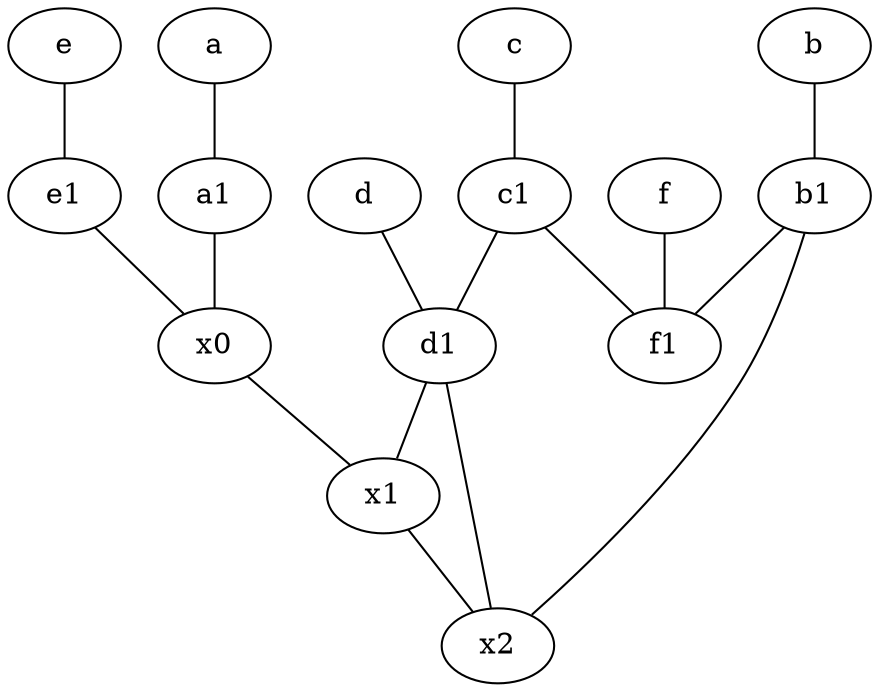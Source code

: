 graph {
	node [labelfontsize=50]
	c1 [labelfontsize=50 pos="4.5,3!"]
	c [labelfontsize=50 pos="4.5,2!"]
	f1 [labelfontsize=50 pos="3,8!"]
	d [labelfontsize=50 pos="2,5!"]
	a [labelfontsize=50 pos="8,2!"]
	e1 [labelfontsize=50 pos="7,7!"]
	b [labelfontsize=50 pos="10,4!"]
	d1 [labelfontsize=50 pos="3,5!"]
	f [labelfontsize=50 pos="3,9!"]
	a1 [labelfontsize=50 pos="8,3!"]
	x0 [labelfontsize=50]
	e [labelfontsize=50 pos="7,9!"]
	x1 [labelfontsize=50]
	x2 [labelfontsize=50]
	b1 [labelfontsize=50 pos="9,4!"]
	e -- e1
	f -- f1
	x1 -- x2
	a1 -- x0
	d1 -- x2
	b1 -- x2
	b1 -- f1
	d1 -- x1
	a -- a1
	e1 -- x0
	b -- b1
	c1 -- d1
	x0 -- x1
	c -- c1
	d -- d1
	c1 -- f1
}
